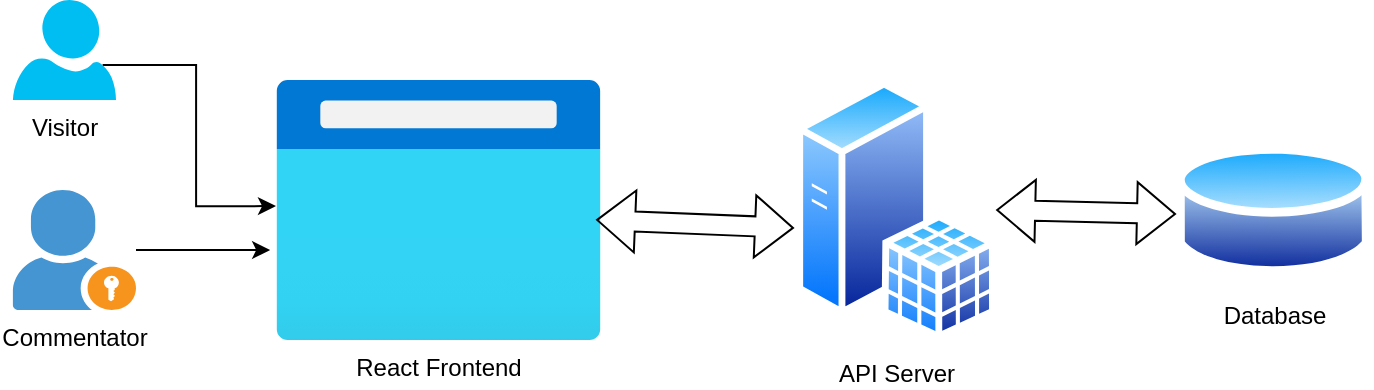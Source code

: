 <mxfile version="24.7.16">
  <diagram name="Page-1" id="eJo7HX79SM_lIkAp119m">
    <mxGraphModel dx="1339" dy="753" grid="1" gridSize="10" guides="1" tooltips="1" connect="1" arrows="1" fold="1" page="1" pageScale="1" pageWidth="850" pageHeight="1100" math="0" shadow="0">
      <root>
        <mxCell id="0" />
        <mxCell id="1" parent="0" />
        <mxCell id="ZudtUX75dAhXdbe56pjg-2" value="Commentator&lt;div&gt;&lt;br&gt;&lt;/div&gt;" style="shadow=0;dashed=0;html=1;strokeColor=none;fillColor=#4495D1;labelPosition=center;verticalLabelPosition=bottom;verticalAlign=top;align=center;outlineConnect=0;shape=mxgraph.veeam.portal_admin;" vertex="1" parent="1">
          <mxGeometry x="78.45" y="255" width="61.55" height="60" as="geometry" />
        </mxCell>
        <mxCell id="ZudtUX75dAhXdbe56pjg-5" style="edgeStyle=orthogonalEdgeStyle;rounded=0;orthogonalLoop=1;jettySize=auto;html=1;exitX=0.87;exitY=0.65;exitDx=0;exitDy=0;exitPerimeter=0;entryX=0;entryY=0.485;entryDx=0;entryDy=0;entryPerimeter=0;" edge="1" parent="1" source="ZudtUX75dAhXdbe56pjg-3" target="ZudtUX75dAhXdbe56pjg-4">
          <mxGeometry relative="1" as="geometry" />
        </mxCell>
        <mxCell id="ZudtUX75dAhXdbe56pjg-3" value="Visitor" style="verticalLabelPosition=bottom;html=1;verticalAlign=top;align=center;strokeColor=none;fillColor=#00BEF2;shape=mxgraph.azure.user;" vertex="1" parent="1">
          <mxGeometry x="78.45" y="160" width="51.55" height="50" as="geometry" />
        </mxCell>
        <mxCell id="ZudtUX75dAhXdbe56pjg-4" value="React Frontend" style="image;aspect=fixed;html=1;points=[];align=center;fontSize=12;image=img/lib/azure2/general/Browser.svg;" vertex="1" parent="1">
          <mxGeometry x="210" y="200" width="162.5" height="130" as="geometry" />
        </mxCell>
        <mxCell id="ZudtUX75dAhXdbe56pjg-6" value="" style="endArrow=classic;html=1;rounded=0;entryX=-0.018;entryY=0.654;entryDx=0;entryDy=0;entryPerimeter=0;" edge="1" parent="1" source="ZudtUX75dAhXdbe56pjg-2" target="ZudtUX75dAhXdbe56pjg-4">
          <mxGeometry width="50" height="50" relative="1" as="geometry">
            <mxPoint x="400" y="410" as="sourcePoint" />
            <mxPoint x="450" y="360" as="targetPoint" />
          </mxGeometry>
        </mxCell>
        <mxCell id="ZudtUX75dAhXdbe56pjg-7" value="API Server" style="image;aspect=fixed;perimeter=ellipsePerimeter;html=1;align=center;shadow=0;dashed=0;spacingTop=3;image=img/lib/active_directory/sql_server.svg;" vertex="1" parent="1">
          <mxGeometry x="470" y="200" width="100.1" height="130" as="geometry" />
        </mxCell>
        <mxCell id="ZudtUX75dAhXdbe56pjg-9" value="" style="shape=flexArrow;endArrow=classic;startArrow=classic;html=1;rounded=0;exitX=0.985;exitY=0.538;exitDx=0;exitDy=0;exitPerimeter=0;entryX=-0.01;entryY=0.569;entryDx=0;entryDy=0;entryPerimeter=0;" edge="1" parent="1" source="ZudtUX75dAhXdbe56pjg-4" target="ZudtUX75dAhXdbe56pjg-7">
          <mxGeometry width="100" height="100" relative="1" as="geometry">
            <mxPoint x="370" y="440" as="sourcePoint" />
            <mxPoint x="470" y="340" as="targetPoint" />
          </mxGeometry>
        </mxCell>
        <mxCell id="ZudtUX75dAhXdbe56pjg-10" value="Database" style="image;aspect=fixed;perimeter=ellipsePerimeter;html=1;align=center;shadow=0;dashed=0;spacingTop=3;image=img/lib/active_directory/database.svg;" vertex="1" parent="1">
          <mxGeometry x="660" y="229" width="97.3" height="72" as="geometry" />
        </mxCell>
        <mxCell id="ZudtUX75dAhXdbe56pjg-11" value="" style="shape=flexArrow;endArrow=classic;startArrow=classic;html=1;rounded=0;entryX=-0.01;entryY=0.569;entryDx=0;entryDy=0;entryPerimeter=0;exitX=1;exitY=0.5;exitDx=0;exitDy=0;" edge="1" parent="1" source="ZudtUX75dAhXdbe56pjg-7">
          <mxGeometry width="100" height="100" relative="1" as="geometry">
            <mxPoint x="580" y="267" as="sourcePoint" />
            <mxPoint x="660" y="267" as="targetPoint" />
          </mxGeometry>
        </mxCell>
      </root>
    </mxGraphModel>
  </diagram>
</mxfile>

